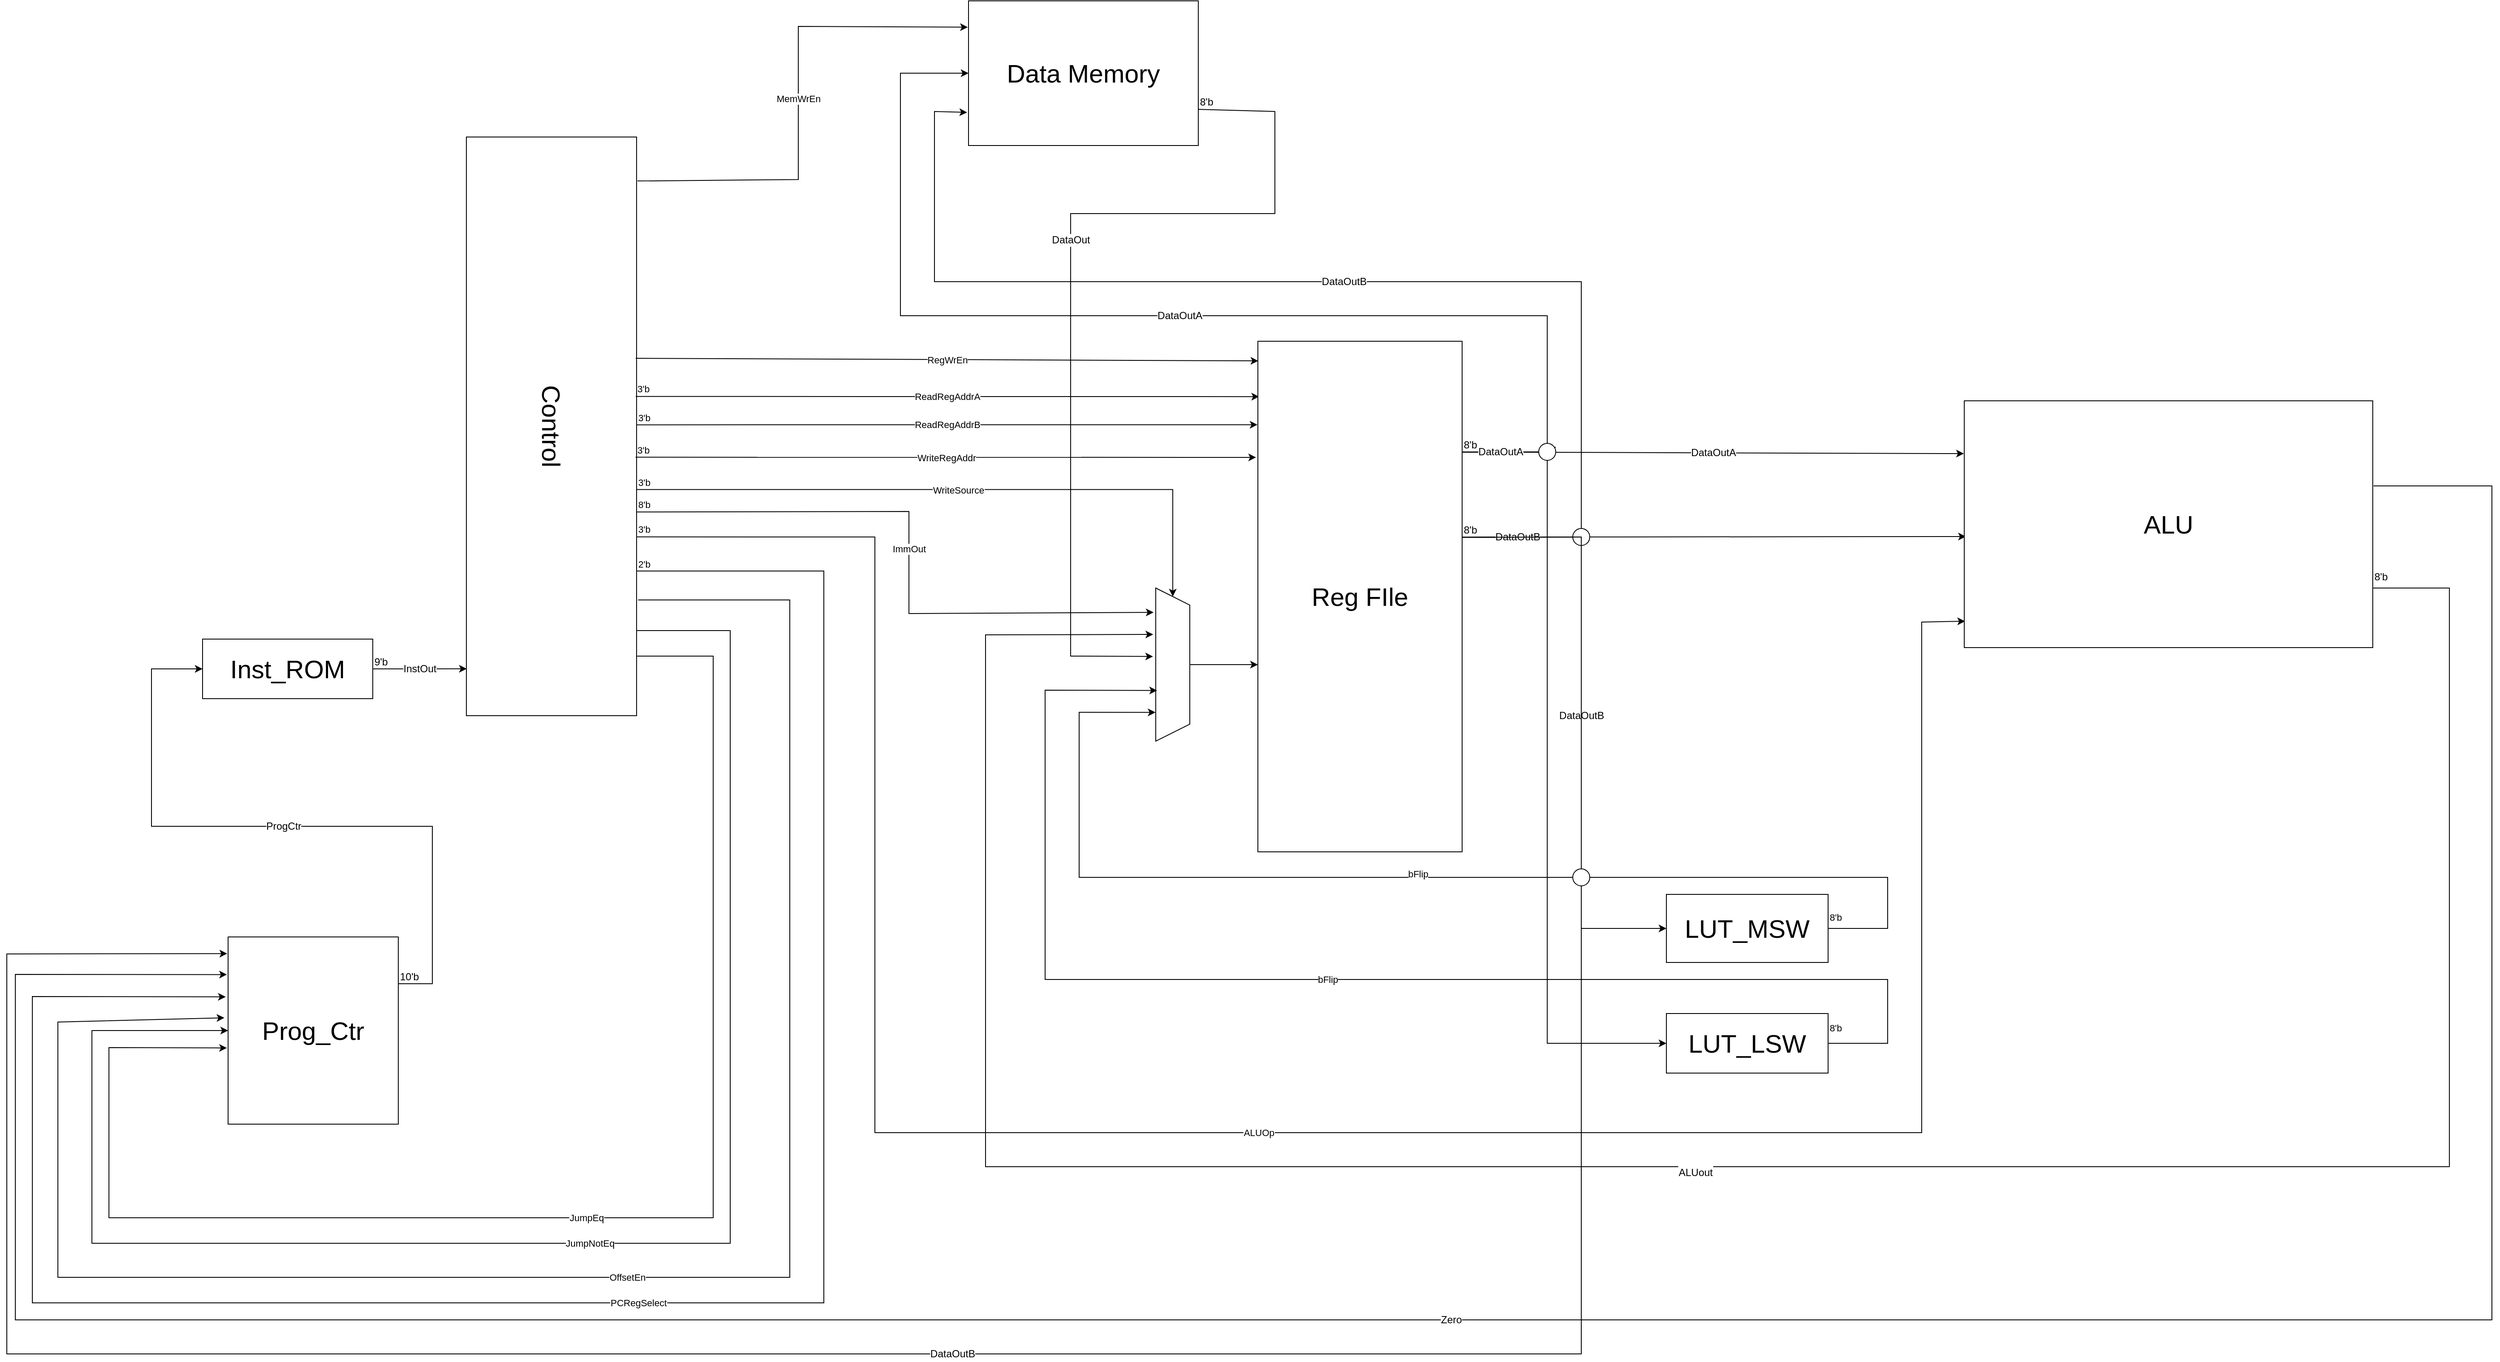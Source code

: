 <mxfile>
    <diagram id="8LUtqMyP6PqjKQgSo8ol" name="Page-1">
        <mxGraphModel dx="2193" dy="1975" grid="1" gridSize="10" guides="1" tooltips="1" connect="1" arrows="1" fold="1" page="1" pageScale="1.8" pageWidth="1700" pageHeight="1100" math="0" shadow="0">
            <root>
                <mxCell id="0"/>
                <mxCell id="1" parent="0"/>
                <mxCell id="37" value="" style="endArrow=classic;html=1;exitX=0.044;exitY=0;exitDx=0;exitDy=0;exitPerimeter=0;entryX=-0.007;entryY=0.593;entryDx=0;entryDy=0;entryPerimeter=0;rounded=0;" parent="1" target="90" edge="1">
                    <mxGeometry relative="1" as="geometry">
                        <mxPoint x="780" y="820" as="sourcePoint"/>
                        <mxPoint x="110" y="1250" as="targetPoint"/>
                        <Array as="points">
                            <mxPoint x="870" y="820"/>
                            <mxPoint x="870" y="1480"/>
                            <mxPoint x="160" y="1480"/>
                            <mxPoint x="160" y="1280"/>
                        </Array>
                    </mxGeometry>
                </mxCell>
                <object label="JumpEq" id="38">
                    <mxCell style="edgeLabel;resizable=0;align=center;verticalAlign=middle;html=1;rounded=0;" parent="37" connectable="0" vertex="1">
                        <mxGeometry relative="1" as="geometry"/>
                    </mxCell>
                </object>
                <mxCell id="39" value="&lt;font style=&quot;font-size: 30px&quot;&gt;Control&lt;/font&gt;" style="rounded=0;whiteSpace=wrap;html=1;rotation=90;" parent="1" vertex="1">
                    <mxGeometry x="340" y="450" width="680" height="200" as="geometry"/>
                </mxCell>
                <mxCell id="40" value="" style="endArrow=classic;html=1;exitX=0.853;exitY=0;exitDx=0;exitDy=0;exitPerimeter=0;entryX=0;entryY=0.5;entryDx=0;entryDy=0;rounded=0;" parent="1" source="39" target="90" edge="1">
                    <mxGeometry relative="1" as="geometry">
                        <mxPoint x="800" y="790" as="sourcePoint"/>
                        <mxPoint x="100" y="1190" as="targetPoint"/>
                        <Array as="points">
                            <mxPoint x="890" y="790"/>
                            <mxPoint x="890" y="1510"/>
                            <mxPoint x="140" y="1510"/>
                            <mxPoint x="140" y="1260"/>
                        </Array>
                    </mxGeometry>
                </mxCell>
                <object label="JumpNotEq" id="41">
                    <mxCell style="edgeLabel;resizable=0;align=center;verticalAlign=middle;html=1;rounded=0;" parent="40" connectable="0" vertex="1">
                        <mxGeometry relative="1" as="geometry">
                            <mxPoint as="offset"/>
                        </mxGeometry>
                    </mxCell>
                </object>
                <mxCell id="44" value="" style="endArrow=classic;html=1;exitX=0.076;exitY=-0.005;exitDx=0;exitDy=0;exitPerimeter=0;rounded=0;entryX=-0.003;entryY=0.182;entryDx=0;entryDy=0;entryPerimeter=0;" parent="1" source="39" target="112" edge="1">
                    <mxGeometry relative="1" as="geometry">
                        <mxPoint x="800" y="300" as="sourcePoint"/>
                        <mxPoint x="970" y="30" as="targetPoint"/>
                        <Array as="points">
                            <mxPoint x="970" y="260"/>
                            <mxPoint x="970" y="80"/>
                        </Array>
                    </mxGeometry>
                </mxCell>
                <object label="MemWrEn" id="45">
                    <mxCell style="edgeLabel;resizable=0;align=center;verticalAlign=middle;html=1;rounded=0;" parent="44" connectable="0" vertex="1">
                        <mxGeometry relative="1" as="geometry"/>
                    </mxCell>
                </object>
                <mxCell id="52" value="" style="endArrow=classic;html=1;exitX=0.75;exitY=0;exitDx=0;exitDy=0;entryX=0;entryY=0.5;entryDx=0;entryDy=0;rounded=0;" parent="1" target="68" edge="1">
                    <mxGeometry relative="1" as="geometry">
                        <mxPoint x="780" y="624.28" as="sourcePoint"/>
                        <mxPoint x="1410" y="684.28" as="targetPoint"/>
                        <Array as="points">
                            <mxPoint x="1410" y="624.28"/>
                        </Array>
                    </mxGeometry>
                </mxCell>
                <mxCell id="53" value="WriteSource" style="edgeLabel;resizable=0;html=1;align=center;verticalAlign=middle;rounded=0;" parent="52" connectable="0" vertex="1">
                    <mxGeometry relative="1" as="geometry"/>
                </mxCell>
                <mxCell id="54" value="3'b" style="edgeLabel;resizable=0;html=1;align=left;verticalAlign=bottom;rounded=0;" parent="52" connectable="0" vertex="1">
                    <mxGeometry x="-1" relative="1" as="geometry"/>
                </mxCell>
                <mxCell id="55" value="" style="endArrow=classic;html=1;exitX=0.545;exitY=0.005;exitDx=0;exitDy=0;exitPerimeter=0;entryX=0.006;entryY=0.218;entryDx=0;entryDy=0;entryPerimeter=0;rounded=0;" parent="1" edge="1">
                    <mxGeometry relative="1" as="geometry">
                        <mxPoint x="779" y="514.88" as="sourcePoint"/>
                        <mxPoint x="1511.44" y="515.08" as="targetPoint"/>
                    </mxGeometry>
                </mxCell>
                <mxCell id="56" value="ReadRegAddrA" style="edgeLabel;resizable=0;html=1;align=center;verticalAlign=middle;rounded=0;" parent="55" connectable="0" vertex="1">
                    <mxGeometry relative="1" as="geometry"/>
                </mxCell>
                <mxCell id="57" value="3'b" style="edgeLabel;resizable=0;html=1;align=left;verticalAlign=bottom;rounded=0;" parent="55" connectable="0" vertex="1">
                    <mxGeometry x="-1" relative="1" as="geometry"/>
                </mxCell>
                <mxCell id="58" value="" style="endArrow=classic;html=1;exitX=0.594;exitY=0.002;exitDx=0;exitDy=0;exitPerimeter=0;entryX=-0.002;entryY=0.273;entryDx=0;entryDy=0;entryPerimeter=0;rounded=0;" parent="1" edge="1">
                    <mxGeometry relative="1" as="geometry">
                        <mxPoint x="779.6" y="548.2" as="sourcePoint"/>
                        <mxPoint x="1509.52" y="548.08" as="targetPoint"/>
                    </mxGeometry>
                </mxCell>
                <mxCell id="59" value="ReadRegAddrB" style="edgeLabel;resizable=0;html=1;align=center;verticalAlign=middle;rounded=0;" parent="58" connectable="0" vertex="1">
                    <mxGeometry relative="1" as="geometry"/>
                </mxCell>
                <mxCell id="60" value="3'b" style="edgeLabel;resizable=0;html=1;align=left;verticalAlign=bottom;rounded=0;" parent="58" connectable="0" vertex="1">
                    <mxGeometry x="-1" relative="1" as="geometry"/>
                </mxCell>
                <mxCell id="61" value="" style="endArrow=classic;html=1;exitX=0.65;exitY=0.006;exitDx=0;exitDy=0;exitPerimeter=0;entryX=-0.009;entryY=0.337;entryDx=0;entryDy=0;entryPerimeter=0;rounded=0;" parent="1" edge="1">
                    <mxGeometry relative="1" as="geometry">
                        <mxPoint x="778.8" y="586.28" as="sourcePoint"/>
                        <mxPoint x="1507.84" y="586.48" as="targetPoint"/>
                    </mxGeometry>
                </mxCell>
                <mxCell id="62" value="WriteRegAddr" style="edgeLabel;resizable=0;html=1;align=center;verticalAlign=middle;rounded=0;" parent="61" connectable="0" vertex="1">
                    <mxGeometry relative="1" as="geometry">
                        <mxPoint as="offset"/>
                    </mxGeometry>
                </mxCell>
                <mxCell id="63" value="3'b" style="edgeLabel;resizable=0;html=1;align=left;verticalAlign=bottom;rounded=0;" parent="61" connectable="0" vertex="1">
                    <mxGeometry x="-1" relative="1" as="geometry"/>
                </mxCell>
                <mxCell id="64" value="" style="endArrow=classic;html=1;exitX=0.691;exitY=0;exitDx=0;exitDy=0;rounded=0;entryX=0.002;entryY=0.893;entryDx=0;entryDy=0;entryPerimeter=0;exitPerimeter=0;" parent="1" source="39" target="173" edge="1">
                    <mxGeometry relative="1" as="geometry">
                        <mxPoint x="800" y="720" as="sourcePoint"/>
                        <mxPoint x="2290" y="740" as="targetPoint"/>
                        <Array as="points">
                            <mxPoint x="1060" y="680"/>
                            <mxPoint x="1060" y="1380"/>
                            <mxPoint x="2290" y="1380"/>
                            <mxPoint x="2290" y="780"/>
                        </Array>
                    </mxGeometry>
                </mxCell>
                <mxCell id="65" value="ALUOp" style="edgeLabel;resizable=0;html=1;align=center;verticalAlign=middle;rounded=0;" parent="64" connectable="0" vertex="1">
                    <mxGeometry relative="1" as="geometry"/>
                </mxCell>
                <mxCell id="66" value="3'b" style="edgeLabel;resizable=0;html=1;align=left;verticalAlign=bottom;rounded=0;" parent="64" connectable="0" vertex="1">
                    <mxGeometry x="-1" relative="1" as="geometry"/>
                </mxCell>
                <mxCell id="67" value="&lt;font style=&quot;font-size: 30px&quot;&gt;Reg FIle&lt;/font&gt;" style="rounded=0;whiteSpace=wrap;html=1;" parent="1" vertex="1">
                    <mxGeometry x="1510" y="450" width="240" height="600" as="geometry"/>
                </mxCell>
                <mxCell id="69" style="edgeStyle=none;html=1;fontSize=30;rounded=0;" parent="1" source="68" edge="1">
                    <mxGeometry relative="1" as="geometry">
                        <mxPoint x="1510" y="830" as="targetPoint"/>
                    </mxGeometry>
                </mxCell>
                <mxCell id="68" value="" style="shape=trapezoid;perimeter=trapezoidPerimeter;whiteSpace=wrap;html=1;fixedSize=1;fontSize=30;rotation=90;rounded=0;" parent="1" vertex="1">
                    <mxGeometry x="1320" y="810" width="180" height="40" as="geometry"/>
                </mxCell>
                <mxCell id="71" value="" style="endArrow=classic;html=1;exitX=0.479;exitY=0.005;exitDx=0;exitDy=0;exitPerimeter=0;entryX=0.002;entryY=0.148;entryDx=0;entryDy=0;entryPerimeter=0;rounded=0;" parent="1" edge="1">
                    <mxGeometry relative="1" as="geometry">
                        <mxPoint x="779" y="470" as="sourcePoint"/>
                        <mxPoint x="1510.48" y="473.08" as="targetPoint"/>
                    </mxGeometry>
                </mxCell>
                <object label="RegWrEn" id="72">
                    <mxCell style="edgeLabel;resizable=0;align=center;verticalAlign=middle;html=1;rounded=0;" parent="71" connectable="0" vertex="1">
                        <mxGeometry relative="1" as="geometry"/>
                    </mxCell>
                </object>
                <mxCell id="73" value="LUT_LSW" style="rounded=0;whiteSpace=wrap;html=1;fontSize=30;" parent="1" vertex="1">
                    <mxGeometry x="1990" y="1240" width="190" height="70" as="geometry"/>
                </mxCell>
                <mxCell id="74" value="LUT_MSW" style="rounded=0;whiteSpace=wrap;html=1;fontSize=30;" parent="1" vertex="1">
                    <mxGeometry x="1990" y="1100" width="190" height="80" as="geometry"/>
                </mxCell>
                <mxCell id="80" value="" style="endArrow=classic;html=1;fontSize=30;entryX=0.812;entryY=1.007;entryDx=0;entryDy=0;entryPerimeter=0;rounded=0;exitX=1;exitY=0.5;exitDx=0;exitDy=0;" parent="1" source="74" target="68" edge="1">
                    <mxGeometry relative="1" as="geometry">
                        <mxPoint x="2220" y="1140" as="sourcePoint"/>
                        <mxPoint x="960" y="810" as="targetPoint"/>
                        <Array as="points">
                            <mxPoint x="2250" y="1140"/>
                            <mxPoint x="2250" y="1080"/>
                            <mxPoint x="1300" y="1080"/>
                            <mxPoint x="1300" y="886"/>
                        </Array>
                    </mxGeometry>
                </mxCell>
                <mxCell id="81" value="bFlip" style="edgeLabel;resizable=0;html=1;align=center;verticalAlign=middle;fontSize=11;rotation=0;rounded=0;" parent="80" connectable="0" vertex="1">
                    <mxGeometry relative="1" as="geometry">
                        <mxPoint y="-4" as="offset"/>
                    </mxGeometry>
                </mxCell>
                <mxCell id="82" value="&lt;font style=&quot;font-size: 11px&quot;&gt;8'b&lt;/font&gt;" style="edgeLabel;resizable=0;html=1;align=left;verticalAlign=bottom;fontSize=30;rounded=0;" parent="80" connectable="0" vertex="1">
                    <mxGeometry x="-1" relative="1" as="geometry">
                        <mxPoint as="offset"/>
                    </mxGeometry>
                </mxCell>
                <mxCell id="83" value="" style="endArrow=classic;html=1;fontSize=30;entryX=0.669;entryY=0.962;entryDx=0;entryDy=0;entryPerimeter=0;rounded=0;exitX=1;exitY=0.5;exitDx=0;exitDy=0;" parent="1" source="73" target="68" edge="1">
                    <mxGeometry relative="1" as="geometry">
                        <mxPoint x="2240" y="1280" as="sourcePoint"/>
                        <mxPoint x="946" y="1111" as="targetPoint"/>
                        <Array as="points">
                            <mxPoint x="2250" y="1275"/>
                            <mxPoint x="2250" y="1200"/>
                            <mxPoint x="1260" y="1200"/>
                            <mxPoint x="1260" y="860"/>
                        </Array>
                    </mxGeometry>
                </mxCell>
                <mxCell id="84" value="bFlip" style="edgeLabel;resizable=0;html=1;align=center;verticalAlign=middle;fontSize=11;rounded=0;" parent="83" connectable="0" vertex="1">
                    <mxGeometry relative="1" as="geometry"/>
                </mxCell>
                <mxCell id="85" value="&lt;font style=&quot;font-size: 11px&quot;&gt;8'b&lt;/font&gt;" style="edgeLabel;resizable=0;html=1;align=left;verticalAlign=bottom;fontSize=30;rounded=0;" parent="83" connectable="0" vertex="1">
                    <mxGeometry x="-1" relative="1" as="geometry">
                        <mxPoint y="-5" as="offset"/>
                    </mxGeometry>
                </mxCell>
                <mxCell id="90" value="&lt;font style=&quot;font-size: 30px&quot;&gt;Prog_Ctr&lt;/font&gt;" style="rounded=0;whiteSpace=wrap;html=1;fontSize=11;" parent="1" vertex="1">
                    <mxGeometry x="300" y="1150" width="200" height="220" as="geometry"/>
                </mxCell>
                <mxCell id="91" value="Inst_ROM" style="rounded=0;whiteSpace=wrap;html=1;fontSize=30;" parent="1" vertex="1">
                    <mxGeometry x="270" y="800" width="200" height="70" as="geometry"/>
                </mxCell>
                <mxCell id="97" value="" style="endArrow=classic;html=1;fontSize=12;exitX=1;exitY=0.5;exitDx=0;exitDy=0;entryX=0.919;entryY=0.998;entryDx=0;entryDy=0;entryPerimeter=0;rounded=0;" parent="1" source="91" target="39" edge="1">
                    <mxGeometry relative="1" as="geometry">
                        <mxPoint x="300" y="490" as="sourcePoint"/>
                        <mxPoint x="460" y="490" as="targetPoint"/>
                    </mxGeometry>
                </mxCell>
                <mxCell id="98" value="InstOut" style="edgeLabel;resizable=0;html=1;align=center;verticalAlign=middle;fontSize=12;rounded=0;" parent="97" connectable="0" vertex="1">
                    <mxGeometry relative="1" as="geometry"/>
                </mxCell>
                <mxCell id="99" value="9'b" style="edgeLabel;resizable=0;html=1;align=left;verticalAlign=bottom;fontSize=12;rounded=0;" parent="97" connectable="0" vertex="1">
                    <mxGeometry x="-1" relative="1" as="geometry"/>
                </mxCell>
                <mxCell id="100" value="" style="endArrow=classic;html=1;fontSize=12;exitX=1;exitY=0.25;exitDx=0;exitDy=0;entryX=0;entryY=0.5;entryDx=0;entryDy=0;rounded=0;" parent="1" source="90" target="91" edge="1">
                    <mxGeometry relative="1" as="geometry">
                        <mxPoint x="530" y="1179.6" as="sourcePoint"/>
                        <mxPoint x="210" y="810" as="targetPoint"/>
                        <Array as="points">
                            <mxPoint x="540" y="1205"/>
                            <mxPoint x="540" y="1020"/>
                            <mxPoint x="210" y="1020"/>
                            <mxPoint x="210" y="835"/>
                        </Array>
                    </mxGeometry>
                </mxCell>
                <mxCell id="101" value="ProgCtr" style="edgeLabel;resizable=0;html=1;align=center;verticalAlign=middle;fontSize=12;rounded=0;" parent="100" connectable="0" vertex="1">
                    <mxGeometry relative="1" as="geometry"/>
                </mxCell>
                <mxCell id="102" value="10'b" style="edgeLabel;resizable=0;html=1;align=left;verticalAlign=bottom;fontSize=12;rounded=0;" parent="100" connectable="0" vertex="1">
                    <mxGeometry x="-1" relative="1" as="geometry"/>
                </mxCell>
                <mxCell id="105" value="" style="endArrow=classic;html=1;exitX=0.75;exitY=0;exitDx=0;exitDy=0;entryX=-0.014;entryY=0.32;entryDx=0;entryDy=0;rounded=0;entryPerimeter=0;" parent="1" source="39" target="90" edge="1">
                    <mxGeometry relative="1" as="geometry">
                        <mxPoint x="650" y="1000.0" as="sourcePoint"/>
                        <mxPoint x="120" y="1180" as="targetPoint"/>
                        <Array as="points">
                            <mxPoint x="1000" y="720"/>
                            <mxPoint x="1000" y="1580"/>
                            <mxPoint x="70" y="1580"/>
                            <mxPoint x="70" y="1220"/>
                        </Array>
                    </mxGeometry>
                </mxCell>
                <mxCell id="106" value="PCRegSelect" style="edgeLabel;resizable=0;html=1;align=center;verticalAlign=middle;rounded=0;" parent="105" connectable="0" vertex="1">
                    <mxGeometry relative="1" as="geometry">
                        <mxPoint as="offset"/>
                    </mxGeometry>
                </mxCell>
                <mxCell id="107" value="2'b" style="edgeLabel;resizable=0;html=1;align=left;verticalAlign=bottom;rounded=0;" parent="105" connectable="0" vertex="1">
                    <mxGeometry x="-1" relative="1" as="geometry"/>
                </mxCell>
                <mxCell id="112" value="Data Memory" style="rounded=0;whiteSpace=wrap;html=1;fontSize=30;" parent="1" vertex="1">
                    <mxGeometry x="1170" y="50" width="270" height="170" as="geometry"/>
                </mxCell>
                <mxCell id="128" value="" style="endArrow=classic;html=1;fontSize=12;exitX=1.002;exitY=0.284;exitDx=0;exitDy=0;exitPerimeter=0;entryX=-0.006;entryY=0.771;entryDx=0;entryDy=0;entryPerimeter=0;rounded=0;" parent="1" target="112" edge="1">
                    <mxGeometry relative="1" as="geometry">
                        <mxPoint x="1750" y="680.4" as="sourcePoint"/>
                        <mxPoint x="1180" y="170" as="targetPoint"/>
                        <Array as="points">
                            <mxPoint x="1810" y="680"/>
                            <mxPoint x="1890" y="680"/>
                            <mxPoint x="1890" y="380"/>
                            <mxPoint x="1130" y="380"/>
                            <mxPoint x="1130" y="180"/>
                        </Array>
                    </mxGeometry>
                </mxCell>
                <mxCell id="129" value="DataOutB" style="edgeLabel;resizable=0;html=1;align=center;verticalAlign=middle;fontSize=12;rounded=0;" parent="128" connectable="0" vertex="1">
                    <mxGeometry relative="1" as="geometry"/>
                </mxCell>
                <mxCell id="130" value="8'b" style="edgeLabel;resizable=0;html=1;align=left;verticalAlign=bottom;fontSize=12;rounded=0;" parent="128" connectable="0" vertex="1">
                    <mxGeometry x="-1" relative="1" as="geometry"/>
                </mxCell>
                <mxCell id="133" value="" style="endArrow=classic;html=1;fontSize=12;exitX=1;exitY=0.217;exitDx=0;exitDy=0;exitPerimeter=0;rounded=0;entryX=0;entryY=0.5;entryDx=0;entryDy=0;" parent="1" source="67" target="112" edge="1">
                    <mxGeometry relative="1" as="geometry">
                        <mxPoint x="1790" y="570.4" as="sourcePoint"/>
                        <mxPoint x="1090" y="60" as="targetPoint"/>
                        <Array as="points">
                            <mxPoint x="1850" y="580"/>
                            <mxPoint x="1850" y="420"/>
                            <mxPoint x="1090" y="420"/>
                            <mxPoint x="1090" y="135"/>
                        </Array>
                    </mxGeometry>
                </mxCell>
                <mxCell id="134" value="DataOutA" style="edgeLabel;resizable=0;html=1;align=center;verticalAlign=middle;fontSize=12;rounded=0;" parent="133" connectable="0" vertex="1">
                    <mxGeometry relative="1" as="geometry"/>
                </mxCell>
                <mxCell id="135" value="8'b" style="edgeLabel;resizable=0;html=1;align=left;verticalAlign=bottom;fontSize=12;rounded=0;" parent="133" connectable="0" vertex="1">
                    <mxGeometry x="-1" relative="1" as="geometry"/>
                </mxCell>
                <mxCell id="139" value="" style="endArrow=classic;html=1;rounded=0;labelBackgroundColor=default;fontFamily=Helvetica;fontSize=12;fontColor=default;strokeColor=default;shape=connector;exitX=1;exitY=0.75;exitDx=0;exitDy=0;entryX=0.447;entryY=1.08;entryDx=0;entryDy=0;entryPerimeter=0;" parent="1" source="112" target="68" edge="1">
                    <mxGeometry relative="1" as="geometry">
                        <mxPoint x="1440" y="180" as="sourcePoint"/>
                        <mxPoint x="1290" y="870" as="targetPoint"/>
                        <Array as="points">
                            <mxPoint x="1530" y="180"/>
                            <mxPoint x="1530" y="300"/>
                            <mxPoint x="1290" y="300"/>
                            <mxPoint x="1290" y="820"/>
                        </Array>
                    </mxGeometry>
                </mxCell>
                <mxCell id="140" value="DataOut" style="edgeLabel;resizable=0;html=1;align=center;verticalAlign=middle;fontFamily=Helvetica;fontSize=12;fontColor=default;rounded=0;" parent="139" connectable="0" vertex="1">
                    <mxGeometry relative="1" as="geometry">
                        <mxPoint y="-53" as="offset"/>
                    </mxGeometry>
                </mxCell>
                <mxCell id="141" value="8'b" style="edgeLabel;resizable=0;html=1;align=left;verticalAlign=bottom;fontFamily=Helvetica;fontSize=12;fontColor=default;rounded=0;" parent="139" connectable="0" vertex="1">
                    <mxGeometry x="-1" relative="1" as="geometry"/>
                </mxCell>
                <mxCell id="145" value="" style="endArrow=classic;html=1;fontSize=12;exitX=1;exitY=0.5;exitDx=0;exitDy=0;startArrow=none;entryX=0.004;entryY=0.55;entryDx=0;entryDy=0;entryPerimeter=0;rounded=0;" parent="1" source="165" target="173" edge="1">
                    <mxGeometry relative="1" as="geometry">
                        <mxPoint x="1750" y="680.4" as="sourcePoint"/>
                        <mxPoint x="2090" y="680" as="targetPoint"/>
                    </mxGeometry>
                </mxCell>
                <mxCell id="151" value="" style="endArrow=classic;html=1;fontSize=12;exitX=1;exitY=0.217;exitDx=0;exitDy=0;exitPerimeter=0;rounded=0;entryX=-0.001;entryY=0.214;entryDx=0;entryDy=0;entryPerimeter=0;" parent="1" source="67" target="173" edge="1">
                    <mxGeometry relative="1" as="geometry">
                        <mxPoint x="1750" y="580.2" as="sourcePoint"/>
                        <mxPoint x="2170" y="580" as="targetPoint"/>
                    </mxGeometry>
                </mxCell>
                <mxCell id="152" value="DataOutA" style="edgeLabel;resizable=0;html=1;align=center;verticalAlign=middle;fontSize=12;rounded=0;" parent="151" connectable="0" vertex="1">
                    <mxGeometry relative="1" as="geometry"/>
                </mxCell>
                <mxCell id="153" value="8'b" style="edgeLabel;resizable=0;html=1;align=left;verticalAlign=bottom;fontSize=12;rounded=0;" parent="151" connectable="0" vertex="1">
                    <mxGeometry x="-1" relative="1" as="geometry"/>
                </mxCell>
                <mxCell id="159" value="" style="endArrow=classic;html=1;fontSize=12;exitX=1.002;exitY=0.284;exitDx=0;exitDy=0;exitPerimeter=0;entryX=0;entryY=0.5;entryDx=0;entryDy=0;rounded=0;" parent="1" target="74" edge="1">
                    <mxGeometry relative="1" as="geometry">
                        <mxPoint x="1750" y="680.4" as="sourcePoint"/>
                        <mxPoint x="1890" y="1180" as="targetPoint"/>
                        <Array as="points">
                            <mxPoint x="1890" y="680"/>
                            <mxPoint x="1890" y="1140"/>
                        </Array>
                    </mxGeometry>
                </mxCell>
                <mxCell id="160" value="DataOutB" style="edgeLabel;resizable=0;html=1;align=center;verticalAlign=middle;fontSize=12;rounded=0;" parent="159" connectable="0" vertex="1">
                    <mxGeometry relative="1" as="geometry"/>
                </mxCell>
                <mxCell id="161" value="8'b" style="edgeLabel;resizable=0;html=1;align=left;verticalAlign=bottom;fontSize=12;rounded=0;" parent="159" connectable="0" vertex="1">
                    <mxGeometry x="-1" relative="1" as="geometry"/>
                </mxCell>
                <mxCell id="162" value="" style="endArrow=classic;html=1;fontSize=12;exitX=1;exitY=0.217;exitDx=0;exitDy=0;exitPerimeter=0;rounded=0;entryX=0;entryY=0.5;entryDx=0;entryDy=0;startArrow=none;" parent="1" source="169" target="73" edge="1">
                    <mxGeometry relative="1" as="geometry">
                        <mxPoint x="1750" y="580.2" as="sourcePoint"/>
                        <mxPoint x="1850" y="1340" as="targetPoint"/>
                        <Array as="points">
                            <mxPoint x="1850" y="580"/>
                            <mxPoint x="1850" y="1275"/>
                        </Array>
                    </mxGeometry>
                </mxCell>
                <mxCell id="165" value="" style="ellipse;whiteSpace=wrap;html=1;aspect=fixed;fontFamily=Helvetica;fontSize=12;fontColor=default;rounded=0;" parent="1" vertex="1">
                    <mxGeometry x="1880" y="670" width="20" height="20" as="geometry"/>
                </mxCell>
                <mxCell id="166" value="" style="endArrow=none;html=1;fontSize=12;exitX=1.002;exitY=0.284;exitDx=0;exitDy=0;exitPerimeter=0;rounded=0;" parent="1" target="165" edge="1">
                    <mxGeometry relative="1" as="geometry">
                        <mxPoint x="1750" y="680.4" as="sourcePoint"/>
                        <mxPoint x="2090" y="680" as="targetPoint"/>
                    </mxGeometry>
                </mxCell>
                <mxCell id="167" value="DataOutB" style="edgeLabel;resizable=0;html=1;align=center;verticalAlign=middle;fontSize=12;rounded=0;" parent="166" connectable="0" vertex="1">
                    <mxGeometry relative="1" as="geometry"/>
                </mxCell>
                <mxCell id="168" value="8'b" style="edgeLabel;resizable=0;html=1;align=left;verticalAlign=bottom;fontSize=12;rounded=0;" parent="166" connectable="0" vertex="1">
                    <mxGeometry x="-1" relative="1" as="geometry"/>
                </mxCell>
                <mxCell id="169" value="" style="ellipse;whiteSpace=wrap;html=1;aspect=fixed;fontFamily=Helvetica;fontSize=12;fontColor=default;rounded=0;" parent="1" vertex="1">
                    <mxGeometry x="1840" y="570" width="20" height="20" as="geometry"/>
                </mxCell>
                <mxCell id="170" value="" style="endArrow=none;html=1;fontSize=12;exitX=1;exitY=0.217;exitDx=0;exitDy=0;exitPerimeter=0;rounded=0;entryX=0;entryY=0.5;entryDx=0;entryDy=0;" parent="1" source="67" target="169" edge="1">
                    <mxGeometry relative="1" as="geometry">
                        <mxPoint x="1750" y="580.2" as="sourcePoint"/>
                        <mxPoint x="1990" y="1275" as="targetPoint"/>
                        <Array as="points"/>
                    </mxGeometry>
                </mxCell>
                <mxCell id="171" value="DataOutA" style="edgeLabel;resizable=0;html=1;align=center;verticalAlign=middle;fontSize=12;rounded=0;" parent="170" connectable="0" vertex="1">
                    <mxGeometry relative="1" as="geometry"/>
                </mxCell>
                <mxCell id="172" value="8'b" style="edgeLabel;resizable=0;html=1;align=left;verticalAlign=bottom;fontSize=12;rounded=0;" parent="170" connectable="0" vertex="1">
                    <mxGeometry x="-1" relative="1" as="geometry"/>
                </mxCell>
                <mxCell id="173" value="&lt;font style=&quot;font-size: 30px&quot;&gt;ALU&lt;/font&gt;" style="rounded=0;whiteSpace=wrap;html=1;fontFamily=Helvetica;fontSize=12;fontColor=default;" parent="1" vertex="1">
                    <mxGeometry x="2340" y="520" width="480" height="290" as="geometry"/>
                </mxCell>
                <mxCell id="176" value="" style="endArrow=classic;html=1;rounded=0;labelBackgroundColor=default;fontFamily=Helvetica;fontSize=30;fontColor=default;strokeColor=default;shape=connector;entryX=0.303;entryY=1.075;entryDx=0;entryDy=0;entryPerimeter=0;" parent="1" target="68" edge="1">
                    <mxGeometry relative="1" as="geometry">
                        <mxPoint x="2820" y="740" as="sourcePoint"/>
                        <mxPoint x="1380" y="790" as="targetPoint"/>
                        <Array as="points">
                            <mxPoint x="2910" y="740"/>
                            <mxPoint x="2910" y="1420"/>
                            <mxPoint x="1190" y="1420"/>
                            <mxPoint x="1190" y="795"/>
                        </Array>
                    </mxGeometry>
                </mxCell>
                <mxCell id="177" value="&lt;font style=&quot;font-size: 12px&quot;&gt;ALUout&lt;/font&gt;" style="edgeLabel;resizable=0;html=1;align=center;verticalAlign=middle;fontFamily=Helvetica;fontSize=30;fontColor=default;rounded=0;" parent="176" connectable="0" vertex="1">
                    <mxGeometry relative="1" as="geometry"/>
                </mxCell>
                <mxCell id="178" value="&lt;font style=&quot;font-size: 12px&quot;&gt;8'b&lt;/font&gt;" style="edgeLabel;resizable=0;html=1;align=left;verticalAlign=bottom;fontFamily=Helvetica;fontSize=30;fontColor=default;rounded=0;" parent="176" connectable="0" vertex="1">
                    <mxGeometry x="-1" relative="1" as="geometry"/>
                </mxCell>
                <mxCell id="179" value="" style="endArrow=classic;html=1;rounded=0;labelBackgroundColor=default;fontFamily=Helvetica;fontSize=12;fontColor=default;strokeColor=default;shape=connector;exitX=1.002;exitY=0.345;exitDx=0;exitDy=0;exitPerimeter=0;entryX=-0.007;entryY=0.201;entryDx=0;entryDy=0;entryPerimeter=0;" parent="1" source="173" target="90" edge="1">
                    <mxGeometry relative="1" as="geometry">
                        <mxPoint x="2890" y="620" as="sourcePoint"/>
                        <mxPoint x="40" y="1120" as="targetPoint"/>
                        <Array as="points">
                            <mxPoint x="2960" y="620"/>
                            <mxPoint x="2960" y="1600"/>
                            <mxPoint x="50" y="1600"/>
                            <mxPoint x="50" y="1194"/>
                        </Array>
                    </mxGeometry>
                </mxCell>
                <mxCell id="180" value="Zero" style="edgeLabel;resizable=0;html=1;align=center;verticalAlign=middle;fontFamily=Helvetica;fontSize=12;fontColor=default;rounded=0;" parent="179" connectable="0" vertex="1">
                    <mxGeometry relative="1" as="geometry"/>
                </mxCell>
                <mxCell id="181" value="" style="endArrow=classic;html=1;rounded=0;exitX=0.648;exitY=0.002;exitDx=0;exitDy=0;exitPerimeter=0;entryX=0.159;entryY=1.064;entryDx=0;entryDy=0;entryPerimeter=0;" edge="1" parent="1" source="39" target="68">
                    <mxGeometry relative="1" as="geometry">
                        <mxPoint x="800" y="650" as="sourcePoint"/>
                        <mxPoint x="1100" y="810" as="targetPoint"/>
                        <Array as="points">
                            <mxPoint x="1100" y="650"/>
                            <mxPoint x="1100" y="770"/>
                        </Array>
                    </mxGeometry>
                </mxCell>
                <mxCell id="182" value="ImmOut" style="edgeLabel;resizable=0;html=1;align=center;verticalAlign=middle;rounded=0;" connectable="0" vertex="1" parent="181">
                    <mxGeometry relative="1" as="geometry"/>
                </mxCell>
                <mxCell id="183" value="8'b" style="edgeLabel;resizable=0;html=1;align=left;verticalAlign=bottom;rounded=0;" connectable="0" vertex="1" parent="181">
                    <mxGeometry x="-1" relative="1" as="geometry"/>
                </mxCell>
                <mxCell id="184" value="" style="endArrow=classic;html=1;fontSize=12;exitX=1.002;exitY=0.284;exitDx=0;exitDy=0;exitPerimeter=0;rounded=0;entryX=-0.005;entryY=0.089;entryDx=0;entryDy=0;entryPerimeter=0;" edge="1" parent="1" target="90">
                    <mxGeometry relative="1" as="geometry">
                        <mxPoint x="1750" y="680.4" as="sourcePoint"/>
                        <mxPoint x="40" y="1130" as="targetPoint"/>
                        <Array as="points">
                            <mxPoint x="1890" y="680"/>
                            <mxPoint x="1890" y="1140"/>
                            <mxPoint x="1890" y="1640"/>
                            <mxPoint x="40" y="1640"/>
                            <mxPoint x="40" y="1170"/>
                        </Array>
                    </mxGeometry>
                </mxCell>
                <mxCell id="185" value="DataOutB" style="edgeLabel;resizable=0;html=1;align=center;verticalAlign=middle;fontSize=12;rounded=0;" connectable="0" vertex="1" parent="184">
                    <mxGeometry relative="1" as="geometry"/>
                </mxCell>
                <mxCell id="186" value="8'b" style="edgeLabel;resizable=0;html=1;align=left;verticalAlign=bottom;fontSize=12;rounded=0;" connectable="0" vertex="1" parent="184">
                    <mxGeometry x="-1" relative="1" as="geometry"/>
                </mxCell>
                <mxCell id="191" value="" style="ellipse;whiteSpace=wrap;html=1;aspect=fixed;fontFamily=Helvetica;fontSize=12;fontColor=default;rounded=0;direction=south;" vertex="1" parent="1">
                    <mxGeometry x="1880" y="1070" width="20" height="20" as="geometry"/>
                </mxCell>
                <mxCell id="192" value="" style="endArrow=classic;html=1;exitX=0.8;exitY=-0.009;exitDx=0;exitDy=0;exitPerimeter=0;entryX=-0.022;entryY=0.432;entryDx=0;entryDy=0;rounded=0;entryPerimeter=0;" edge="1" parent="1" source="39" target="90">
                    <mxGeometry relative="1" as="geometry">
                        <mxPoint x="790" y="800.04" as="sourcePoint"/>
                        <mxPoint x="310.0" y="1270" as="targetPoint"/>
                        <Array as="points">
                            <mxPoint x="960" y="754"/>
                            <mxPoint x="960" y="1550"/>
                            <mxPoint x="100" y="1550"/>
                            <mxPoint x="100" y="1250"/>
                        </Array>
                    </mxGeometry>
                </mxCell>
                <object label="OffsetEn" id="193">
                    <mxCell style="edgeLabel;resizable=0;align=center;verticalAlign=middle;html=1;rounded=0;" connectable="0" vertex="1" parent="192">
                        <mxGeometry relative="1" as="geometry">
                            <mxPoint as="offset"/>
                        </mxGeometry>
                    </mxCell>
                </object>
            </root>
        </mxGraphModel>
    </diagram>
</mxfile>